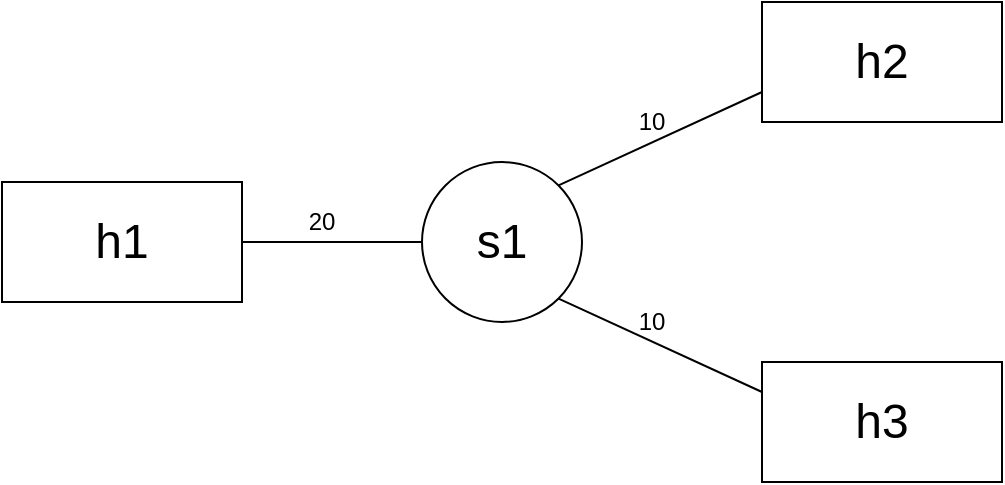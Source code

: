 <mxfile version="14.5.1" type="device"><diagram id="LokJdyhLT0LhBtDgXguQ" name="Page-1"><mxGraphModel dx="1009" dy="540" grid="1" gridSize="10" guides="1" tooltips="1" connect="1" arrows="1" fold="1" page="1" pageScale="1" pageWidth="1169" pageHeight="827" math="0" shadow="0"><root><mxCell id="0"/><mxCell id="1" parent="0"/><mxCell id="TZl7uw1G1MTmG20cvakk-1" value="&lt;font style=&quot;font-size: 24px&quot;&gt;s1&lt;/font&gt;" style="ellipse;whiteSpace=wrap;html=1;aspect=fixed;" parent="1" vertex="1"><mxGeometry x="470" y="240" width="80" height="80" as="geometry"/></mxCell><mxCell id="TZl7uw1G1MTmG20cvakk-2" value="&lt;font style=&quot;font-size: 24px&quot;&gt;h1&lt;/font&gt;" style="rounded=0;whiteSpace=wrap;html=1;" parent="1" vertex="1"><mxGeometry x="260" y="250" width="120" height="60" as="geometry"/></mxCell><mxCell id="TZl7uw1G1MTmG20cvakk-3" value="&lt;font style=&quot;font-size: 24px&quot;&gt;h2&lt;/font&gt;" style="rounded=0;whiteSpace=wrap;html=1;" parent="1" vertex="1"><mxGeometry x="640" y="160" width="120" height="60" as="geometry"/></mxCell><mxCell id="TZl7uw1G1MTmG20cvakk-4" value="&lt;font style=&quot;font-size: 24px&quot;&gt;h3&lt;/font&gt;" style="rounded=0;whiteSpace=wrap;html=1;" parent="1" vertex="1"><mxGeometry x="640" y="340" width="120" height="60" as="geometry"/></mxCell><mxCell id="TZl7uw1G1MTmG20cvakk-6" value="" style="endArrow=none;html=1;exitX=1;exitY=0;exitDx=0;exitDy=0;entryX=0;entryY=0.75;entryDx=0;entryDy=0;" parent="1" source="TZl7uw1G1MTmG20cvakk-1" target="TZl7uw1G1MTmG20cvakk-3" edge="1"><mxGeometry width="50" height="50" relative="1" as="geometry"><mxPoint x="600" y="280" as="sourcePoint"/><mxPoint x="650" y="230" as="targetPoint"/></mxGeometry></mxCell><mxCell id="TZl7uw1G1MTmG20cvakk-7" value="" style="endArrow=none;html=1;exitX=1;exitY=1;exitDx=0;exitDy=0;entryX=0;entryY=0.25;entryDx=0;entryDy=0;" parent="1" source="TZl7uw1G1MTmG20cvakk-1" target="TZl7uw1G1MTmG20cvakk-4" edge="1"><mxGeometry width="50" height="50" relative="1" as="geometry"><mxPoint x="548.284" y="261.716" as="sourcePoint"/><mxPoint x="650" y="215" as="targetPoint"/></mxGeometry></mxCell><mxCell id="TZl7uw1G1MTmG20cvakk-10" value="" style="endArrow=none;html=1;entryX=0;entryY=0.5;entryDx=0;entryDy=0;" parent="1" source="TZl7uw1G1MTmG20cvakk-2" target="TZl7uw1G1MTmG20cvakk-1" edge="1"><mxGeometry width="50" height="50" relative="1" as="geometry"><mxPoint x="548.284" y="318.284" as="sourcePoint"/><mxPoint x="650" y="365.0" as="targetPoint"/></mxGeometry></mxCell><mxCell id="WB2-03aVFrlMybWPgzOp-1" value="20" style="text;html=1;strokeColor=none;fillColor=none;align=center;verticalAlign=middle;whiteSpace=wrap;rounded=0;" vertex="1" parent="1"><mxGeometry x="400" y="260" width="40" height="20" as="geometry"/></mxCell><mxCell id="WB2-03aVFrlMybWPgzOp-2" value="10" style="text;html=1;strokeColor=none;fillColor=none;align=center;verticalAlign=middle;whiteSpace=wrap;rounded=0;" vertex="1" parent="1"><mxGeometry x="565" y="210" width="40" height="20" as="geometry"/></mxCell><mxCell id="WB2-03aVFrlMybWPgzOp-3" value="10" style="text;html=1;strokeColor=none;fillColor=none;align=center;verticalAlign=middle;whiteSpace=wrap;rounded=0;" vertex="1" parent="1"><mxGeometry x="565" y="310" width="40" height="20" as="geometry"/></mxCell></root></mxGraphModel></diagram></mxfile>